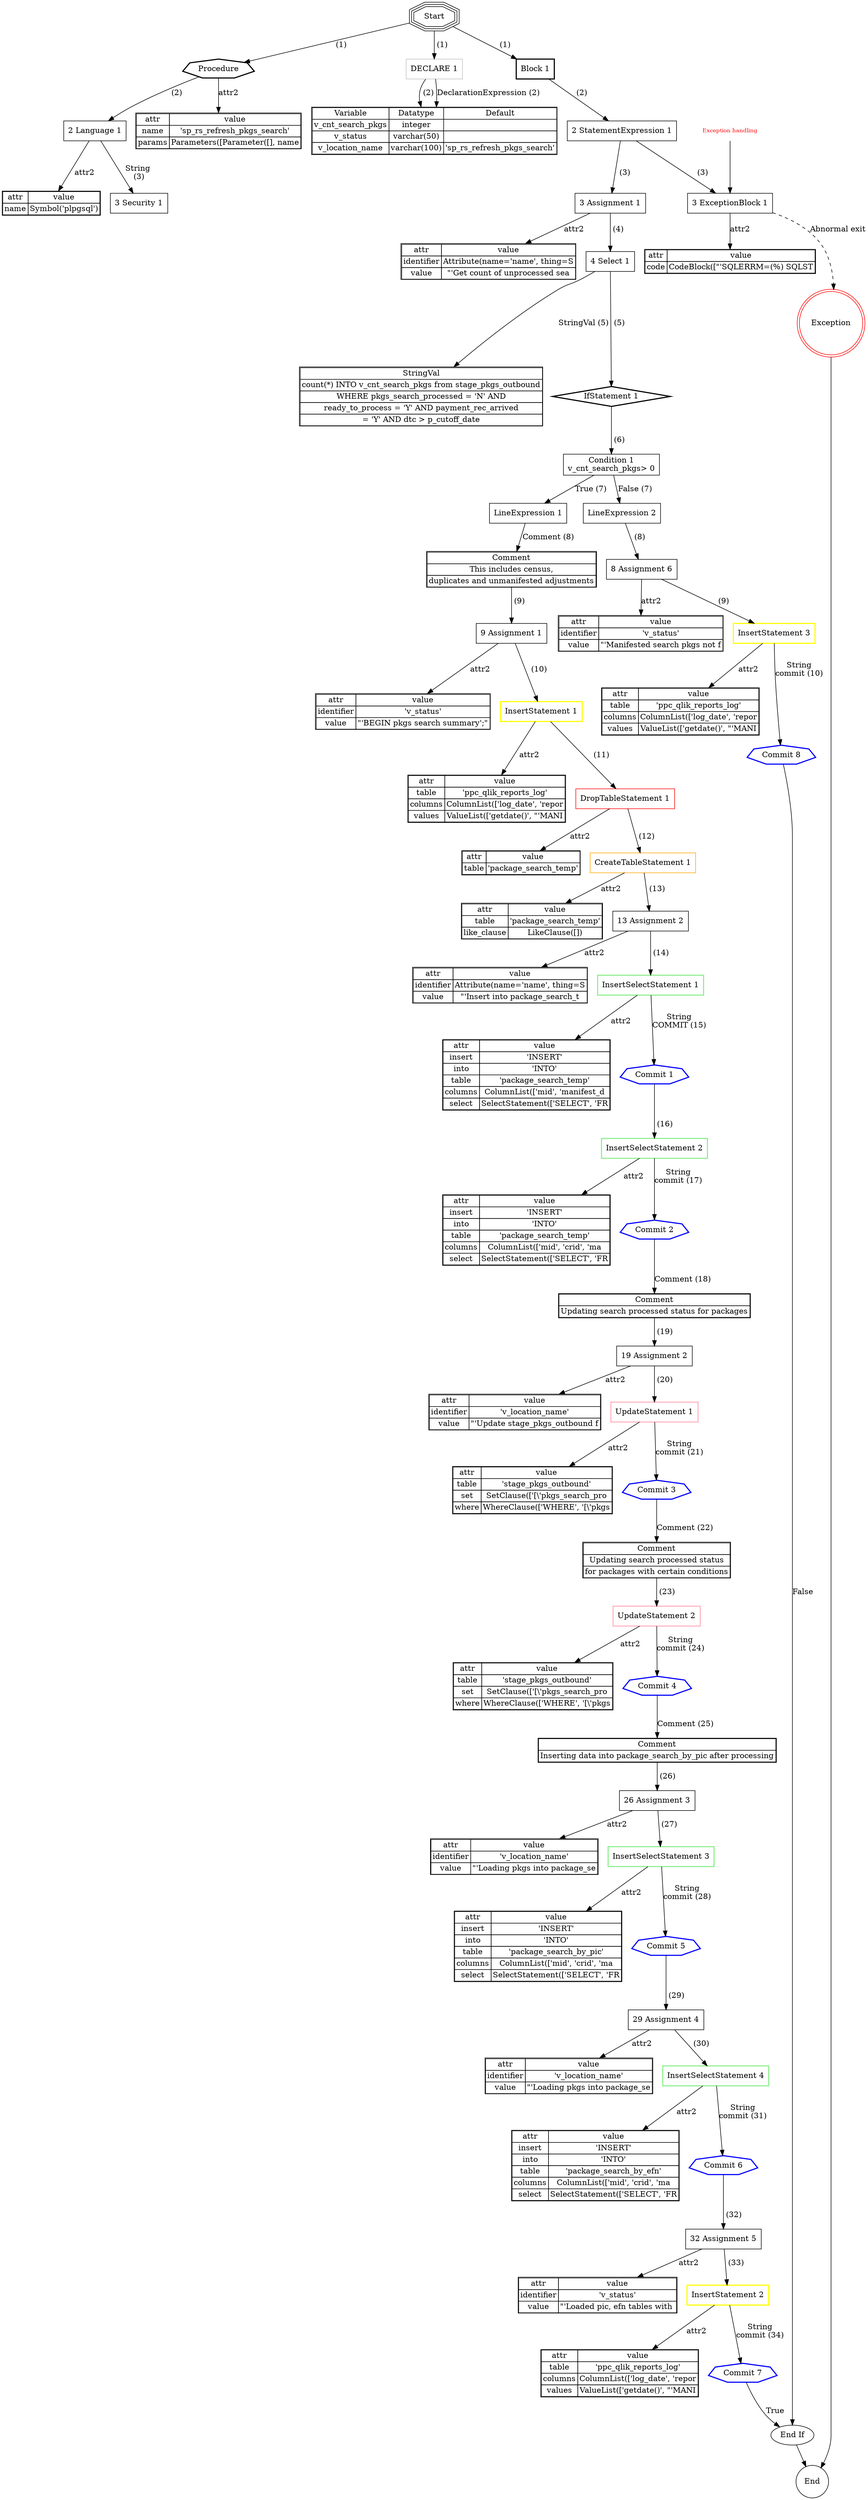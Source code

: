 

digraph G {
	rankdir=TB;
	//node [shape=box, style=rounded];
	node [color=black];
start [label="Start", shape=tripleoctagon];


end [label="End", shape=circle];
lFunctionOrProcedure_0_1 [shape="septagon", style=bold, color="black", label="Procedure" ];
lLanguage_0_2 [shape="box",label="2 Language 1" ];

		TableNode_2 [shape=none, margin=0, label=<
			<TABLE BORDER="1" CELLBORDER="1" CELLSPACING="0">
				<TR><TD >attr</TD><TD>value</TD></TR>
				<TR><TD>name</TD><TD>Symbol('plpgsql')</TD></TR>
			</TABLE>
		>];
lSecurity_1_3 [shape="box",label="3 Security 1" ];

		TableNode_1 [shape=none, margin=0, label=<
			<TABLE BORDER="1" CELLBORDER="1" CELLSPACING="0">
				<TR><TD >attr</TD><TD>value</TD></TR>
				<TR><TD>name</TD><TD>'sp_rs_refresh_pkgs_search'</TD></TR>
<TR><TD>params</TD><TD>Parameters([Parameter([], name</TD></TR>
			</TABLE>
		>];
lDeclarations_1_4 [shape="box", color="gray", label="DECLARE 1" ];
lDeclarationExpression_0_5 [shape="box",label="2 DeclarationExpression 1" ];

		lDeclarationExpression_0_5 [shape=none, margin=0, label=<
			<TABLE BORDER="1" CELLBORDER="1" CELLSPACING="0">
				<TR><TD >Variable</TD><TD >Datatype</TD><TD >Default</TD></TR>
				<TR><TD >v_cnt_search_pkgs</TD><TD >integer</TD><TD ></TD></TR>
<TR><TD >v_status</TD><TD >varchar(50)</TD><TD ></TD></TR>
<TR><TD >v_location_name</TD><TD >varchar(100)</TD><TD >'sp_rs_refresh_pkgs_search'</TD></TR>
			</TABLE>
		>];
lBlock_2_9 [shape="box", style=bold, color="black", label="Block 1" ];
lStatementExpression_0_10 [shape="box",label="2 StatementExpression 1" ];
lAssignment_0_11 [shape="box",label="3 Assignment 1" ];

		TableNode_11 [shape=none, margin=0, label=<
			<TABLE BORDER="1" CELLBORDER="1" CELLSPACING="0">
				<TR><TD >attr</TD><TD>value</TD></TR>
				<TR><TD>identifier</TD><TD>Attribute(name='name', thing=S</TD></TR>
<TR><TD>value</TD><TD>"'Get count of unprocessed sea</TD></TR>
			</TABLE>
		>];
lSelect_1_12 [shape="box",label="4 Select 1" ];

		l5_StringVal_0_13 [shape=none, margin=0, label=<
			<TABLE BORDER="1" CELLBORDER="1" CELLSPACING="0">
				<TR><TD >StringVal</TD></TR>
				<TR><TD >count(*) INTO v_cnt_search_pkgs from stage_pkgs_outbound</TD></TR>
<TR><TD >WHERE pkgs_search_processed = &#39;N&#39; AND</TD></TR>
<TR><TD >ready_to_process = &#39;Y&#39; AND payment_rec_arrived</TD></TR>
<TR><TD >= &#39;Y&#39; AND dtc &gt; p_cutoff_date</TD></TR>
			</TABLE>
		>];
lIfStatement_2_14 [shape="diamond", style=bold, color="black", label="IfStatement 1" ];
lCondition_0_15 [shape="box",  color="black", label="Condition 1
v_cnt_search_pkgs> 0" ];
lLineExpression_0_16 [shape="box",  color="black", label="LineExpression 1" ];

		lComment_0_17 [shape=none, margin=0, label=<
			<TABLE BORDER="1" CELLBORDER="1" CELLSPACING="0">
				<TR><TD >Comment</TD></TR>
				<TR><TD >This includes census,</TD></TR>
<TR><TD >duplicates and unmanifested adjustments</TD></TR>
			</TABLE>
		>];
lAssignment_1_18 [shape="box",label="9 Assignment 1" ];

		TableNode_18 [shape=none, margin=0, label=<
			<TABLE BORDER="1" CELLBORDER="1" CELLSPACING="0">
				<TR><TD >attr</TD><TD>value</TD></TR>
				<TR><TD>identifier</TD><TD>'v_status'</TD></TR>
<TR><TD>value</TD><TD>"'BEGIN pkgs search summary';"</TD></TR>
			</TABLE>
		>];
lInsertStatement_2_19 [shape="box", style=bold, color="yellow", label="InsertStatement 1" ];

		TableNode_19 [shape=none, margin=0, label=<
			<TABLE BORDER="1" CELLBORDER="1" CELLSPACING="0">
				<TR><TD >attr</TD><TD>value</TD></TR>
				<TR><TD>table</TD><TD>'ppc_qlik_reports_log'</TD></TR>
<TR><TD>columns</TD><TD>ColumnList(['log_date', 'repor</TD></TR>
<TR><TD>values</TD><TD>ValueList(['getdate()', "'MANI</TD></TR>
			</TABLE>
		>];
lDropTableStatement_3_20 [shape="box",  color="red", label="DropTableStatement 1" ];

		TableNode_20 [shape=none, margin=0, label=<
			<TABLE BORDER="1" CELLBORDER="1" CELLSPACING="0">
				<TR><TD >attr</TD><TD>value</TD></TR>
				<TR><TD>table</TD><TD>'package_search_temp'</TD></TR>
			</TABLE>
		>];
lCreateTableStatement_4_21 [shape="box",  color="orange", label="CreateTableStatement 1" ];

		TableNode_21 [shape=none, margin=0, label=<
			<TABLE BORDER="1" CELLBORDER="1" CELLSPACING="0">
				<TR><TD >attr</TD><TD>value</TD></TR>
				<TR><TD>table</TD><TD>'package_search_temp'</TD></TR>
<TR><TD>like_clause</TD><TD>LikeClause([])</TD></TR>
			</TABLE>
		>];
lAssignment_5_22 [shape="box",label="13 Assignment 2" ];

		TableNode_22 [shape=none, margin=0, label=<
			<TABLE BORDER="1" CELLBORDER="1" CELLSPACING="0">
				<TR><TD >attr</TD><TD>value</TD></TR>
				<TR><TD>identifier</TD><TD>Attribute(name='name', thing=S</TD></TR>
<TR><TD>value</TD><TD>"'Insert into package_search_t</TD></TR>
			</TABLE>
		>];
lInsertSelectStatement_6_23 [shape="box", style=bold, color="lightgreen", label="InsertSelectStatement 1" ];

		TableNode_23 [shape=none, margin=0, label=<
			<TABLE BORDER="1" CELLBORDER="1" CELLSPACING="0">
				<TR><TD >attr</TD><TD>value</TD></TR>
				<TR><TD>insert</TD><TD>'INSERT'</TD></TR>
<TR><TD>into</TD><TD>'INTO'</TD></TR>
<TR><TD>table</TD><TD>'package_search_temp'</TD></TR>
<TR><TD>columns</TD><TD>ColumnList(['mid', 'manifest_d</TD></TR>
<TR><TD>select</TD><TD>SelectStatement(['SELECT', 'FR</TD></TR>
			</TABLE>
		>];
lCommitLiteral_7_24 [shape="septagon", style=bold, color="blue", label="Commit 1" ];
lInsertSelectStatement_8_25 [shape="box", style=bold, color="lightgreen", label="InsertSelectStatement 2" ];

		TableNode_25 [shape=none, margin=0, label=<
			<TABLE BORDER="1" CELLBORDER="1" CELLSPACING="0">
				<TR><TD >attr</TD><TD>value</TD></TR>
				<TR><TD>insert</TD><TD>'INSERT'</TD></TR>
<TR><TD>into</TD><TD>'INTO'</TD></TR>
<TR><TD>table</TD><TD>'package_search_temp'</TD></TR>
<TR><TD>columns</TD><TD>ColumnList(['mid', 'crid', 'ma</TD></TR>
<TR><TD>select</TD><TD>SelectStatement(['SELECT', 'FR</TD></TR>
			</TABLE>
		>];
lCommitLiteral_9_26 [shape="septagon", style=bold, color="blue", label="Commit 2" ];

		lComment_10_27 [shape=none, margin=0, label=<
			<TABLE BORDER="1" CELLBORDER="1" CELLSPACING="0">
				<TR><TD >Comment</TD></TR>
				<TR><TD >Updating search processed status for packages</TD></TR>
			</TABLE>
		>];
lAssignment_11_28 [shape="box",label="19 Assignment 2" ];

		TableNode_28 [shape=none, margin=0, label=<
			<TABLE BORDER="1" CELLBORDER="1" CELLSPACING="0">
				<TR><TD >attr</TD><TD>value</TD></TR>
				<TR><TD>identifier</TD><TD>'v_location_name'</TD></TR>
<TR><TD>value</TD><TD>"'Update stage_pkgs_outbound f</TD></TR>
			</TABLE>
		>];
lUpdateStatement_12_29 [shape="box", style=bold, color="lightpink", label="UpdateStatement 1" ];

		TableNode_29 [shape=none, margin=0, label=<
			<TABLE BORDER="1" CELLBORDER="1" CELLSPACING="0">
				<TR><TD >attr</TD><TD>value</TD></TR>
				<TR><TD>table</TD><TD>'stage_pkgs_outbound'</TD></TR>
<TR><TD>set</TD><TD>SetClause(['[\'pkgs_search_pro</TD></TR>
<TR><TD>where</TD><TD>WhereClause(['WHERE', '[\'pkgs</TD></TR>
			</TABLE>
		>];
lCommitLiteral_13_30 [shape="septagon", style=bold, color="blue", label="Commit 3" ];

		lComment_14_31 [shape=none, margin=0, label=<
			<TABLE BORDER="1" CELLBORDER="1" CELLSPACING="0">
				<TR><TD >Comment</TD></TR>
				<TR><TD >Updating search processed status</TD></TR>
<TR><TD >for packages with certain conditions</TD></TR>
			</TABLE>
		>];
lUpdateStatement_15_32 [shape="box", style=bold, color="lightpink", label="UpdateStatement 2" ];

		TableNode_32 [shape=none, margin=0, label=<
			<TABLE BORDER="1" CELLBORDER="1" CELLSPACING="0">
				<TR><TD >attr</TD><TD>value</TD></TR>
				<TR><TD>table</TD><TD>'stage_pkgs_outbound'</TD></TR>
<TR><TD>set</TD><TD>SetClause(['[\'pkgs_search_pro</TD></TR>
<TR><TD>where</TD><TD>WhereClause(['WHERE', '[\'pkgs</TD></TR>
			</TABLE>
		>];
lCommitLiteral_16_33 [shape="septagon", style=bold, color="blue", label="Commit 4" ];

		lComment_17_34 [shape=none, margin=0, label=<
			<TABLE BORDER="1" CELLBORDER="1" CELLSPACING="0">
				<TR><TD >Comment</TD></TR>
				<TR><TD >Inserting data into package_search_by_pic after processing</TD></TR>
			</TABLE>
		>];
lAssignment_18_35 [shape="box",label="26 Assignment 3" ];

		TableNode_35 [shape=none, margin=0, label=<
			<TABLE BORDER="1" CELLBORDER="1" CELLSPACING="0">
				<TR><TD >attr</TD><TD>value</TD></TR>
				<TR><TD>identifier</TD><TD>'v_location_name'</TD></TR>
<TR><TD>value</TD><TD>"'Loading pkgs into package_se</TD></TR>
			</TABLE>
		>];
lInsertSelectStatement_19_36 [shape="box", style=bold, color="lightgreen", label="InsertSelectStatement 3" ];

		TableNode_36 [shape=none, margin=0, label=<
			<TABLE BORDER="1" CELLBORDER="1" CELLSPACING="0">
				<TR><TD >attr</TD><TD>value</TD></TR>
				<TR><TD>insert</TD><TD>'INSERT'</TD></TR>
<TR><TD>into</TD><TD>'INTO'</TD></TR>
<TR><TD>table</TD><TD>'package_search_by_pic'</TD></TR>
<TR><TD>columns</TD><TD>ColumnList(['mid', 'crid', 'ma</TD></TR>
<TR><TD>select</TD><TD>SelectStatement(['SELECT', 'FR</TD></TR>
			</TABLE>
		>];
lCommitLiteral_20_37 [shape="septagon", style=bold, color="blue", label="Commit 5" ];
lAssignment_21_38 [shape="box",label="29 Assignment 4" ];

		TableNode_38 [shape=none, margin=0, label=<
			<TABLE BORDER="1" CELLBORDER="1" CELLSPACING="0">
				<TR><TD >attr</TD><TD>value</TD></TR>
				<TR><TD>identifier</TD><TD>'v_location_name'</TD></TR>
<TR><TD>value</TD><TD>"'Loading pkgs into package_se</TD></TR>
			</TABLE>
		>];
lInsertSelectStatement_22_39 [shape="box", style=bold, color="lightgreen", label="InsertSelectStatement 4" ];

		TableNode_39 [shape=none, margin=0, label=<
			<TABLE BORDER="1" CELLBORDER="1" CELLSPACING="0">
				<TR><TD >attr</TD><TD>value</TD></TR>
				<TR><TD>insert</TD><TD>'INSERT'</TD></TR>
<TR><TD>into</TD><TD>'INTO'</TD></TR>
<TR><TD>table</TD><TD>'package_search_by_efn'</TD></TR>
<TR><TD>columns</TD><TD>ColumnList(['mid', 'crid', 'ma</TD></TR>
<TR><TD>select</TD><TD>SelectStatement(['SELECT', 'FR</TD></TR>
			</TABLE>
		>];
lCommitLiteral_23_40 [shape="septagon", style=bold, color="blue", label="Commit 6" ];
lAssignment_24_41 [shape="box",label="32 Assignment 5" ];

		TableNode_41 [shape=none, margin=0, label=<
			<TABLE BORDER="1" CELLBORDER="1" CELLSPACING="0">
				<TR><TD >attr</TD><TD>value</TD></TR>
				<TR><TD>identifier</TD><TD>'v_status'</TD></TR>
<TR><TD>value</TD><TD>"'Loaded pic, efn tables with </TD></TR>
			</TABLE>
		>];
lInsertStatement_25_42 [shape="box", style=bold, color="yellow", label="InsertStatement 2" ];

		TableNode_42 [shape=none, margin=0, label=<
			<TABLE BORDER="1" CELLBORDER="1" CELLSPACING="0">
				<TR><TD >attr</TD><TD>value</TD></TR>
				<TR><TD>table</TD><TD>'ppc_qlik_reports_log'</TD></TR>
<TR><TD>columns</TD><TD>ColumnList(['log_date', 'repor</TD></TR>
<TR><TD>values</TD><TD>ValueList(['getdate()', "'MANI</TD></TR>
			</TABLE>
		>];
lCommitLiteral_26_43 [shape="septagon", style=bold, color="blue", label="Commit 7" ];
lLineExpression_1_44 [shape="box",  color="black", label="LineExpression 2" ];
lAssignment_0_45 [shape="box",label="8 Assignment 6" ];

		TableNode_45 [shape=none, margin=0, label=<
			<TABLE BORDER="1" CELLBORDER="1" CELLSPACING="0">
				<TR><TD >attr</TD><TD>value</TD></TR>
				<TR><TD>identifier</TD><TD>'v_status'</TD></TR>
<TR><TD>value</TD><TD>"'Manifested search pkgs not f</TD></TR>
			</TABLE>
		>];
lInsertStatement_1_46 [shape="box", style=bold, color="yellow", label="InsertStatement 3" ];

		TableNode_46 [shape=none, margin=0, label=<
			<TABLE BORDER="1" CELLBORDER="1" CELLSPACING="0">
				<TR><TD >attr</TD><TD>value</TD></TR>
				<TR><TD>table</TD><TD>'ppc_qlik_reports_log'</TD></TR>
<TR><TD>columns</TD><TD>ColumnList(['log_date', 'repor</TD></TR>
<TR><TD>values</TD><TD>ValueList(['getdate()', "'MANI</TD></TR>
			</TABLE>
		>];
lCommitLiteral_2_47 [shape="septagon", style=bold, color="blue", label="Commit 8" ];
end_if_14 [shape="ellipse",  color="black", label="End If" ];
lExceptionBlock_1_48 [shape="box",label="3 ExceptionBlock 1" ];

		TableNode_48 [shape=none, margin=0, label=<
			<TABLE BORDER="1" CELLBORDER="1" CELLSPACING="0">
				<TR><TD >attr</TD><TD>value</TD></TR>
				<TR><TD>code</TD><TD>CodeBlock(["'SQLERRM=(%) SQLST</TD></TR>
			</TABLE>
		>];
exception [label="Exception", color="red" shape=doublecircle];
note [label="Exception handling", shape=none, fontsize=10, fontcolor=red];

// LINKS

start -> lFunctionOrProcedure_0_1[label=" (1) " ];
lFunctionOrProcedure_0_1 -> lLanguage_0_2[label=" (2) " ];
lLanguage_0_2 -> TableNode_2[label="attr2" ];
lLanguage_0_2 -> lSecurity_1_3[label="String
 (3)" ];
lFunctionOrProcedure_0_1 -> TableNode_1[label="attr2" ];
start -> lDeclarations_1_4[label=" (1) " ];
lDeclarations_1_4 -> lDeclarationExpression_0_5[label=" (2) " ];
lDeclarations_1_4 -> lDeclarationExpression_0_5[label="DeclarationExpression (2)" ];
start -> lBlock_2_9[label=" (1) " ];
lBlock_2_9 -> lStatementExpression_0_10[label=" (2) " ];
lStatementExpression_0_10 -> lAssignment_0_11[label=" (3) " ];
lAssignment_0_11 -> TableNode_11[label="attr2" ];
lAssignment_0_11 -> lSelect_1_12[label=" (4) " ];
lSelect_1_12 -> l5_StringVal_0_13[label="StringVal (5)" ];
lSelect_1_12 -> lIfStatement_2_14[label=" (5) " ];
lIfStatement_2_14 -> lCondition_0_15[label=" (6) " ];
lCondition_0_15 -> lLineExpression_0_16[label="True (7) " ];
lLineExpression_0_16 -> lComment_0_17[label="Comment (8)" ];
lComment_0_17 -> lAssignment_1_18[label=" (9) " ];
lAssignment_1_18 -> TableNode_18[label="attr2" ];
lAssignment_1_18 -> lInsertStatement_2_19[label=" (10) " ];
lInsertStatement_2_19 -> TableNode_19[label="attr2" ];
lInsertStatement_2_19 -> lDropTableStatement_3_20[label=" (11) " ];
lDropTableStatement_3_20 -> TableNode_20[label="attr2" ];
lDropTableStatement_3_20 -> lCreateTableStatement_4_21[label=" (12) " ];
lCreateTableStatement_4_21 -> TableNode_21[label="attr2" ];
lCreateTableStatement_4_21 -> lAssignment_5_22[label=" (13) " ];
lAssignment_5_22 -> TableNode_22[label="attr2" ];
lAssignment_5_22 -> lInsertSelectStatement_6_23[label=" (14) " ];
lInsertSelectStatement_6_23 -> TableNode_23[label="attr2" ];
lInsertSelectStatement_6_23 -> lCommitLiteral_7_24[label="String
COMMIT (15)" ];
lCommitLiteral_7_24 -> lInsertSelectStatement_8_25[label=" (16) " ];
lInsertSelectStatement_8_25 -> TableNode_25[label="attr2" ];
lInsertSelectStatement_8_25 -> lCommitLiteral_9_26[label="String
commit (17)" ];
lCommitLiteral_9_26 -> lComment_10_27[label="Comment (18)" ];
lComment_10_27 -> lAssignment_11_28[label=" (19) " ];
lAssignment_11_28 -> TableNode_28[label="attr2" ];
lAssignment_11_28 -> lUpdateStatement_12_29[label=" (20) " ];
lUpdateStatement_12_29 -> TableNode_29[label="attr2" ];
lUpdateStatement_12_29 -> lCommitLiteral_13_30[label="String
commit (21)" ];
lCommitLiteral_13_30 -> lComment_14_31[label="Comment (22)" ];
lComment_14_31 -> lUpdateStatement_15_32[label=" (23) " ];
lUpdateStatement_15_32 -> TableNode_32[label="attr2" ];
lUpdateStatement_15_32 -> lCommitLiteral_16_33[label="String
commit (24)" ];
lCommitLiteral_16_33 -> lComment_17_34[label="Comment (25)" ];
lComment_17_34 -> lAssignment_18_35[label=" (26) " ];
lAssignment_18_35 -> TableNode_35[label="attr2" ];
lAssignment_18_35 -> lInsertSelectStatement_19_36[label=" (27) " ];
lInsertSelectStatement_19_36 -> TableNode_36[label="attr2" ];
lInsertSelectStatement_19_36 -> lCommitLiteral_20_37[label="String
commit (28)" ];
lCommitLiteral_20_37 -> lAssignment_21_38[label=" (29) " ];
lAssignment_21_38 -> TableNode_38[label="attr2" ];
lAssignment_21_38 -> lInsertSelectStatement_22_39[label=" (30) " ];
lInsertSelectStatement_22_39 -> TableNode_39[label="attr2" ];
lInsertSelectStatement_22_39 -> lCommitLiteral_23_40[label="String
commit (31)" ];
lCommitLiteral_23_40 -> lAssignment_24_41[label=" (32) " ];
lAssignment_24_41 -> TableNode_41[label="attr2" ];
lAssignment_24_41 -> lInsertStatement_25_42[label=" (33) " ];
lInsertStatement_25_42 -> TableNode_42[label="attr2" ];
lInsertStatement_25_42 -> lCommitLiteral_26_43[label="String
commit (34)" ];
lCondition_0_15 -> lLineExpression_1_44[label="False (7) " ];
lLineExpression_1_44 -> lAssignment_0_45[label=" (8) " ];
lAssignment_0_45 -> TableNode_45[label="attr2" ];
lAssignment_0_45 -> lInsertStatement_1_46[label=" (9) " ];
lInsertStatement_1_46 -> TableNode_46[label="attr2" ];
lInsertStatement_1_46 -> lCommitLiteral_2_47[label="String
commit (10)" ];
lCommitLiteral_26_43 -> end_if_14[label="True" ];
lCommitLiteral_2_47 -> end_if_14[label="False" ];
end_if_14 -> end;
lStatementExpression_0_10 -> lExceptionBlock_1_48[label=" (3) " ];
lExceptionBlock_1_48 -> TableNode_48[label="attr2" ];
lExceptionBlock_1_48 -> exception[label="Abnormal exit"  style=dashed ];
exception -> end[label=""];
note -> lExceptionBlock_1_48 [ weight=1000]




}

